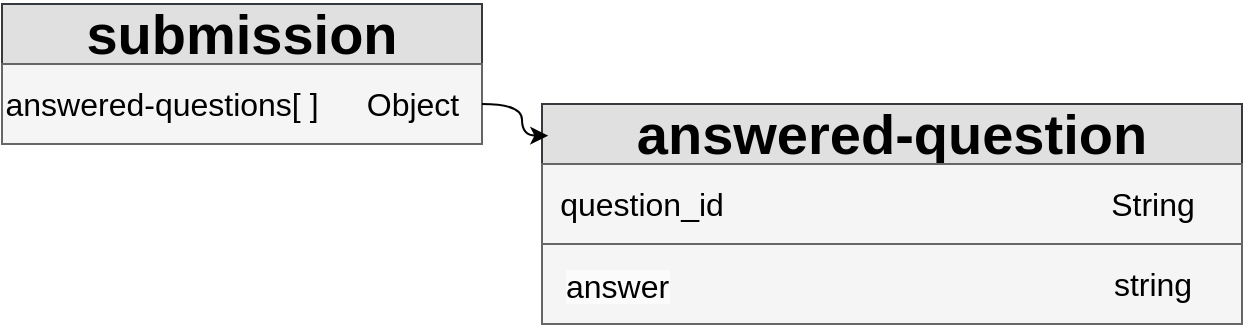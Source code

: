 <mxfile version="24.4.13" type="device">
  <diagram name="Page-1" id="IJlSwxQB0Fi7db1ocZXq">
    <mxGraphModel dx="1500" dy="807" grid="1" gridSize="10" guides="1" tooltips="1" connect="1" arrows="1" fold="1" page="1" pageScale="1" pageWidth="827" pageHeight="1169" math="0" shadow="0">
      <root>
        <mxCell id="0" />
        <mxCell id="1" parent="0" />
        <mxCell id="_kvFjtFokX8FuQzygR3H-1" value="&lt;font style=&quot;font-size: 28px;&quot;&gt;submission&lt;/font&gt;" style="swimlane;whiteSpace=wrap;html=1;startSize=30;fillStyle=solid;fillColor=#E0E0E0;strokeColor=#36393d;" vertex="1" parent="1">
          <mxGeometry x="10" y="370" width="240" height="70" as="geometry">
            <mxRectangle x="270" y="480" width="120" height="60" as="alternateBounds" />
          </mxGeometry>
        </mxCell>
        <mxCell id="_kvFjtFokX8FuQzygR3H-2" value="" style="rounded=0;whiteSpace=wrap;html=1;fillColor=#f5f5f5;fontColor=#333333;strokeColor=#666666;" vertex="1" parent="_kvFjtFokX8FuQzygR3H-1">
          <mxGeometry y="30" width="240" height="40" as="geometry" />
        </mxCell>
        <mxCell id="_kvFjtFokX8FuQzygR3H-3" value="&lt;span style=&quot;font-size: 16px;&quot;&gt;answered-questions[ ]&lt;/span&gt;" style="text;html=1;align=center;verticalAlign=middle;whiteSpace=wrap;rounded=0;" vertex="1" parent="_kvFjtFokX8FuQzygR3H-1">
          <mxGeometry y="35" width="160" height="30" as="geometry" />
        </mxCell>
        <mxCell id="_kvFjtFokX8FuQzygR3H-4" value="&lt;font style=&quot;font-size: 16px;&quot;&gt;Object&lt;/font&gt;" style="text;html=1;align=center;verticalAlign=middle;resizable=0;points=[];autosize=1;strokeColor=none;fillColor=none;" vertex="1" parent="_kvFjtFokX8FuQzygR3H-1">
          <mxGeometry x="170" y="35" width="70" height="30" as="geometry" />
        </mxCell>
        <mxCell id="_kvFjtFokX8FuQzygR3H-5" value="&lt;font style=&quot;font-size: 28px;&quot;&gt;answered-question&lt;/font&gt;" style="swimlane;whiteSpace=wrap;html=1;startSize=30;fillStyle=solid;fillColor=#E0E0E0;strokeColor=#36393d;" vertex="1" parent="1">
          <mxGeometry x="280" y="420" width="350" height="110" as="geometry">
            <mxRectangle x="270" y="480" width="120" height="60" as="alternateBounds" />
          </mxGeometry>
        </mxCell>
        <mxCell id="_kvFjtFokX8FuQzygR3H-6" value="" style="rounded=0;whiteSpace=wrap;html=1;fillColor=#f5f5f5;fontColor=#333333;strokeColor=#666666;" vertex="1" parent="_kvFjtFokX8FuQzygR3H-5">
          <mxGeometry y="30" width="350" height="40" as="geometry" />
        </mxCell>
        <mxCell id="_kvFjtFokX8FuQzygR3H-7" value="&lt;span style=&quot;font-size: 16px;&quot;&gt;question_id&lt;/span&gt;" style="text;html=1;align=center;verticalAlign=middle;whiteSpace=wrap;rounded=0;" vertex="1" parent="_kvFjtFokX8FuQzygR3H-5">
          <mxGeometry x="10" y="35" width="80" height="30" as="geometry" />
        </mxCell>
        <mxCell id="_kvFjtFokX8FuQzygR3H-8" value="" style="rounded=0;whiteSpace=wrap;html=1;fillColor=#f5f5f5;fontColor=#333333;strokeColor=#666666;" vertex="1" parent="_kvFjtFokX8FuQzygR3H-5">
          <mxGeometry y="70" width="230" height="40" as="geometry" />
        </mxCell>
        <mxCell id="_kvFjtFokX8FuQzygR3H-9" value="" style="rounded=0;whiteSpace=wrap;html=1;fillColor=#f5f5f5;fontColor=#333333;strokeColor=#666666;" vertex="1" parent="_kvFjtFokX8FuQzygR3H-5">
          <mxGeometry y="70" width="350" height="40" as="geometry" />
        </mxCell>
        <mxCell id="_kvFjtFokX8FuQzygR3H-10" value="&lt;span style=&quot;color: rgb(0, 0, 0); font-family: Helvetica; font-size: 16px; font-style: normal; font-variant-ligatures: normal; font-variant-caps: normal; font-weight: 400; letter-spacing: normal; orphans: 2; text-align: center; text-indent: 0px; text-transform: none; widows: 2; word-spacing: 0px; -webkit-text-stroke-width: 0px; white-space: normal; background-color: rgb(251, 251, 251); text-decoration-thickness: initial; text-decoration-style: initial; text-decoration-color: initial; display: inline !important; float: none;&quot;&gt;answer&lt;/span&gt;" style="text;whiteSpace=wrap;html=1;" vertex="1" parent="_kvFjtFokX8FuQzygR3H-5">
          <mxGeometry x="10" y="75" width="110" height="30" as="geometry" />
        </mxCell>
        <mxCell id="_kvFjtFokX8FuQzygR3H-11" value="&lt;font style=&quot;font-size: 16px;&quot;&gt;String&lt;/font&gt;" style="text;html=1;align=center;verticalAlign=middle;resizable=0;points=[];autosize=1;strokeColor=none;fillColor=none;" vertex="1" parent="_kvFjtFokX8FuQzygR3H-5">
          <mxGeometry x="270" y="35" width="70" height="30" as="geometry" />
        </mxCell>
        <mxCell id="_kvFjtFokX8FuQzygR3H-12" value="&lt;font style=&quot;font-size: 16px;&quot;&gt;string&lt;/font&gt;" style="text;html=1;align=center;verticalAlign=middle;resizable=0;points=[];autosize=1;strokeColor=none;fillColor=none;" vertex="1" parent="_kvFjtFokX8FuQzygR3H-5">
          <mxGeometry x="275" y="75" width="60" height="30" as="geometry" />
        </mxCell>
        <mxCell id="_kvFjtFokX8FuQzygR3H-13" style="edgeStyle=orthogonalEdgeStyle;rounded=0;orthogonalLoop=1;jettySize=auto;html=1;entryX=0.009;entryY=0.144;entryDx=0;entryDy=0;curved=1;entryPerimeter=0;" edge="1" parent="1" source="_kvFjtFokX8FuQzygR3H-2" target="_kvFjtFokX8FuQzygR3H-5">
          <mxGeometry relative="1" as="geometry" />
        </mxCell>
      </root>
    </mxGraphModel>
  </diagram>
</mxfile>
